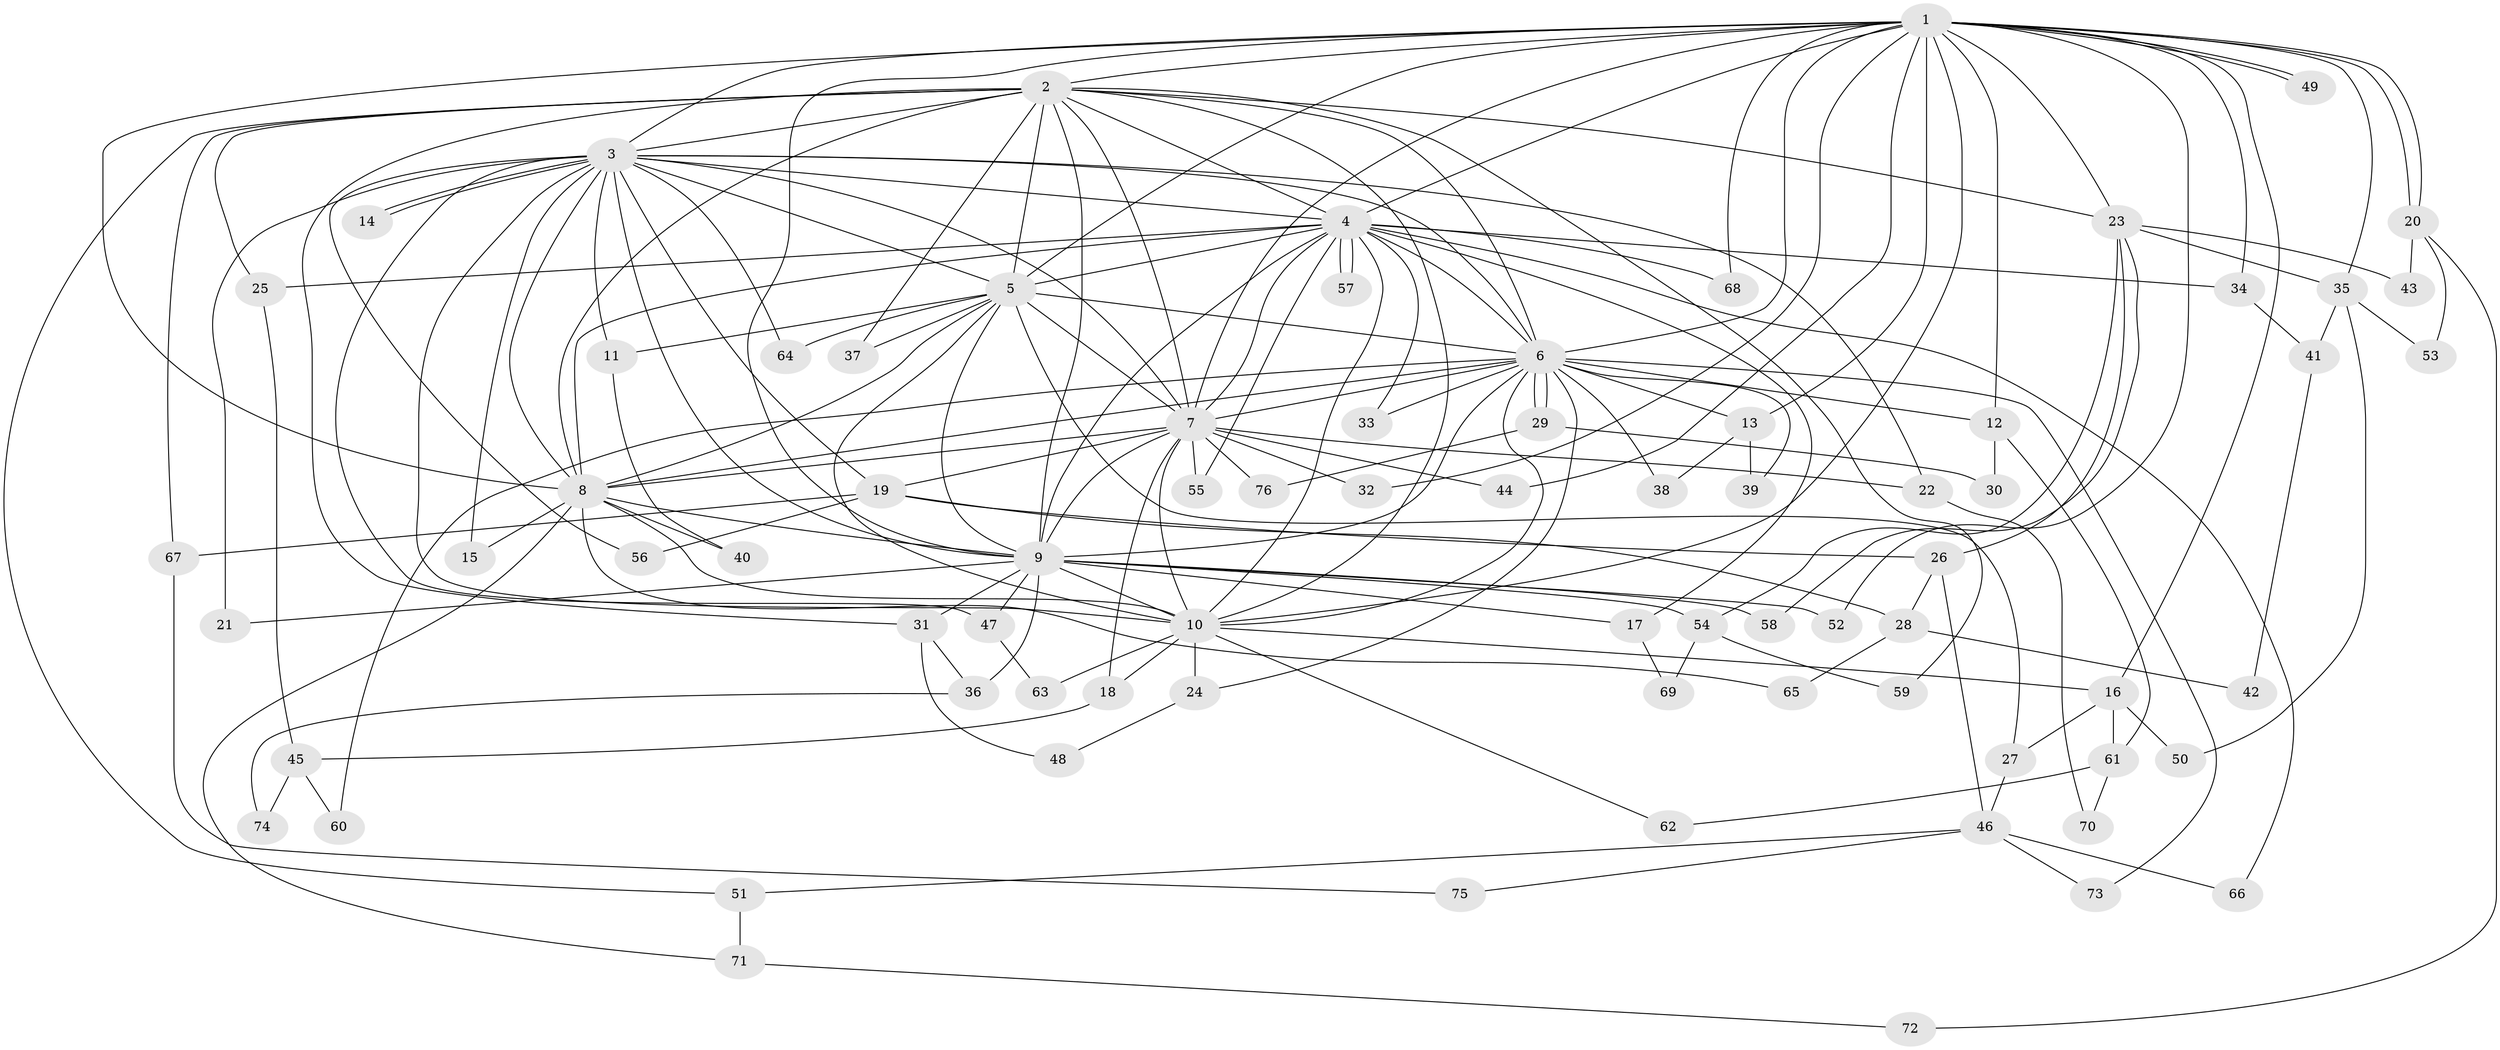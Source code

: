 // Generated by graph-tools (version 1.1) at 2025/11/02/27/25 16:11:01]
// undirected, 76 vertices, 177 edges
graph export_dot {
graph [start="1"]
  node [color=gray90,style=filled];
  1;
  2;
  3;
  4;
  5;
  6;
  7;
  8;
  9;
  10;
  11;
  12;
  13;
  14;
  15;
  16;
  17;
  18;
  19;
  20;
  21;
  22;
  23;
  24;
  25;
  26;
  27;
  28;
  29;
  30;
  31;
  32;
  33;
  34;
  35;
  36;
  37;
  38;
  39;
  40;
  41;
  42;
  43;
  44;
  45;
  46;
  47;
  48;
  49;
  50;
  51;
  52;
  53;
  54;
  55;
  56;
  57;
  58;
  59;
  60;
  61;
  62;
  63;
  64;
  65;
  66;
  67;
  68;
  69;
  70;
  71;
  72;
  73;
  74;
  75;
  76;
  1 -- 2;
  1 -- 3;
  1 -- 4;
  1 -- 5;
  1 -- 6;
  1 -- 7;
  1 -- 8;
  1 -- 9;
  1 -- 10;
  1 -- 12;
  1 -- 13;
  1 -- 16;
  1 -- 20;
  1 -- 20;
  1 -- 23;
  1 -- 32;
  1 -- 34;
  1 -- 35;
  1 -- 44;
  1 -- 49;
  1 -- 49;
  1 -- 52;
  1 -- 68;
  2 -- 3;
  2 -- 4;
  2 -- 5;
  2 -- 6;
  2 -- 7;
  2 -- 8;
  2 -- 9;
  2 -- 10;
  2 -- 23;
  2 -- 25;
  2 -- 31;
  2 -- 37;
  2 -- 51;
  2 -- 59;
  2 -- 67;
  3 -- 4;
  3 -- 5;
  3 -- 6;
  3 -- 7;
  3 -- 8;
  3 -- 9;
  3 -- 10;
  3 -- 11;
  3 -- 14;
  3 -- 14;
  3 -- 15;
  3 -- 19;
  3 -- 21;
  3 -- 22;
  3 -- 47;
  3 -- 56;
  3 -- 64;
  4 -- 5;
  4 -- 6;
  4 -- 7;
  4 -- 8;
  4 -- 9;
  4 -- 10;
  4 -- 17;
  4 -- 25;
  4 -- 33;
  4 -- 34;
  4 -- 55;
  4 -- 57;
  4 -- 57;
  4 -- 66;
  4 -- 68;
  5 -- 6;
  5 -- 7;
  5 -- 8;
  5 -- 9;
  5 -- 10;
  5 -- 11;
  5 -- 27;
  5 -- 37;
  5 -- 64;
  6 -- 7;
  6 -- 8;
  6 -- 9;
  6 -- 10;
  6 -- 12;
  6 -- 13;
  6 -- 24;
  6 -- 29;
  6 -- 29;
  6 -- 33;
  6 -- 38;
  6 -- 39;
  6 -- 60;
  6 -- 73;
  7 -- 8;
  7 -- 9;
  7 -- 10;
  7 -- 18;
  7 -- 19;
  7 -- 22;
  7 -- 32;
  7 -- 44;
  7 -- 55;
  7 -- 76;
  8 -- 9;
  8 -- 10;
  8 -- 15;
  8 -- 40;
  8 -- 65;
  8 -- 71;
  9 -- 10;
  9 -- 17;
  9 -- 21;
  9 -- 31;
  9 -- 36;
  9 -- 47;
  9 -- 52;
  9 -- 54;
  9 -- 58;
  10 -- 16;
  10 -- 18;
  10 -- 24;
  10 -- 62;
  10 -- 63;
  11 -- 40;
  12 -- 30;
  12 -- 61;
  13 -- 38;
  13 -- 39;
  16 -- 27;
  16 -- 50;
  16 -- 61;
  17 -- 69;
  18 -- 45;
  19 -- 26;
  19 -- 28;
  19 -- 56;
  19 -- 67;
  20 -- 43;
  20 -- 53;
  20 -- 72;
  22 -- 70;
  23 -- 26;
  23 -- 35;
  23 -- 43;
  23 -- 54;
  23 -- 58;
  24 -- 48;
  25 -- 45;
  26 -- 28;
  26 -- 46;
  27 -- 46;
  28 -- 42;
  28 -- 65;
  29 -- 30;
  29 -- 76;
  31 -- 36;
  31 -- 48;
  34 -- 41;
  35 -- 41;
  35 -- 50;
  35 -- 53;
  36 -- 74;
  41 -- 42;
  45 -- 60;
  45 -- 74;
  46 -- 51;
  46 -- 66;
  46 -- 73;
  46 -- 75;
  47 -- 63;
  51 -- 71;
  54 -- 59;
  54 -- 69;
  61 -- 62;
  61 -- 70;
  67 -- 75;
  71 -- 72;
}
